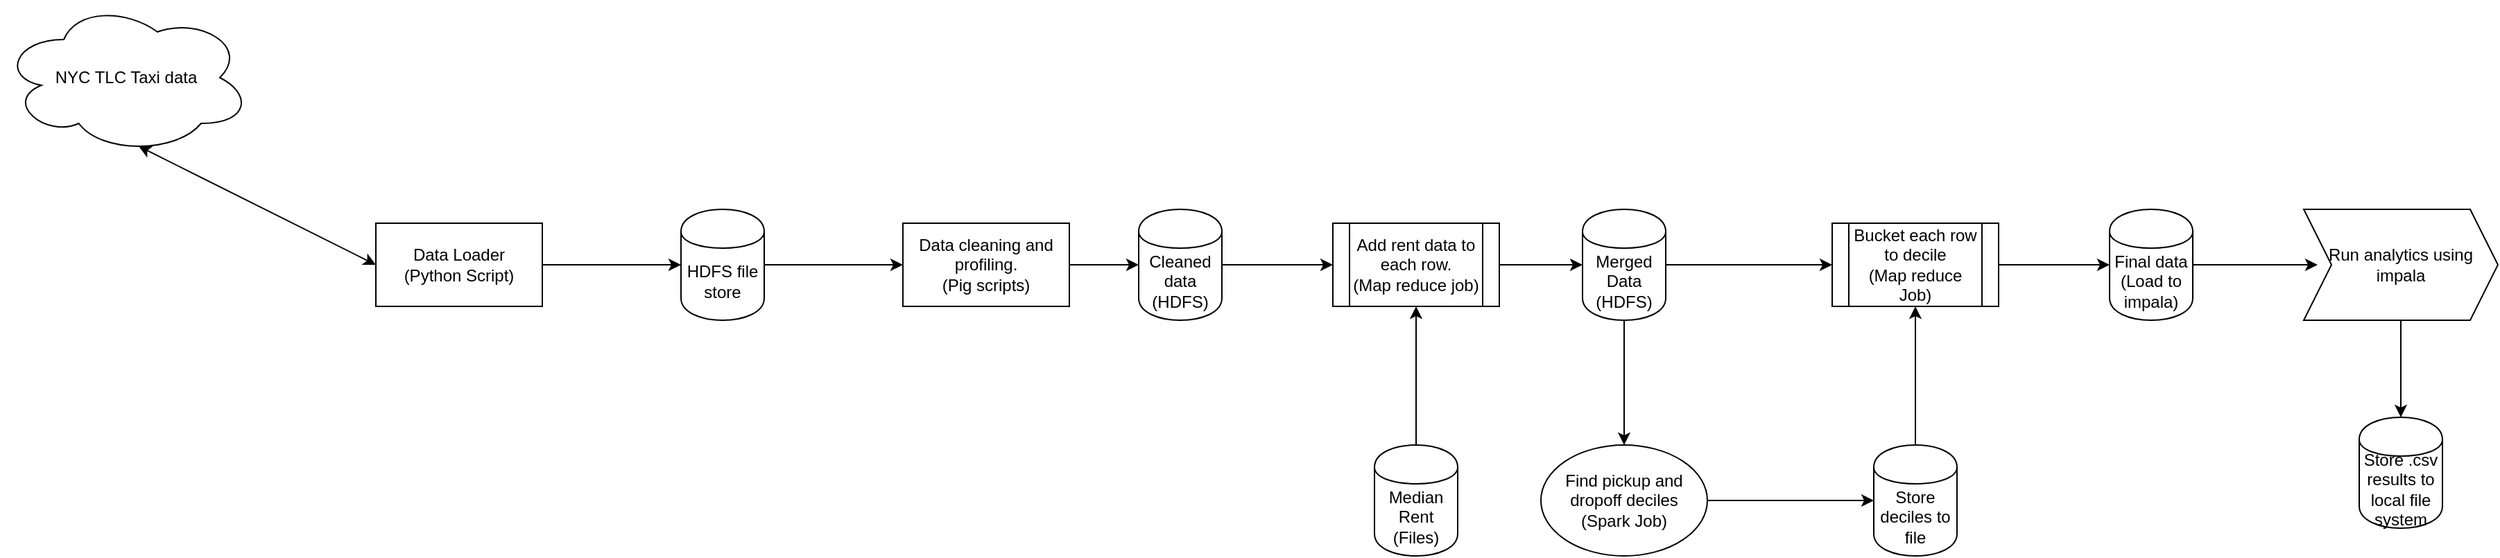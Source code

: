 <mxfile version="12.3.3" type="device" pages="1"><diagram id="qi_vWtlru2D4uMxHamwi" name="Page-1"><mxGraphModel dx="946" dy="534" grid="1" gridSize="10" guides="1" tooltips="1" connect="1" arrows="1" fold="1" page="1" pageScale="1" pageWidth="850" pageHeight="1100" math="0" shadow="0"><root><mxCell id="0"/><mxCell id="1" parent="0"/><mxCell id="cE6YIPOW80vuLfWflALk-1" value="NYC TLC Taxi data" style="ellipse;shape=cloud;whiteSpace=wrap;html=1;" vertex="1" parent="1"><mxGeometry x="20" y="20" width="180" height="110" as="geometry"/></mxCell><mxCell id="cE6YIPOW80vuLfWflALk-2" value="&lt;div&gt;Data Loader&lt;/div&gt;&lt;div&gt;(Python Script)&lt;br&gt;&lt;/div&gt;" style="rounded=0;whiteSpace=wrap;html=1;" vertex="1" parent="1"><mxGeometry x="290" y="180" width="120" height="60" as="geometry"/></mxCell><mxCell id="cE6YIPOW80vuLfWflALk-3" value="" style="endArrow=classic;startArrow=classic;html=1;entryX=0.55;entryY=0.95;entryDx=0;entryDy=0;entryPerimeter=0;exitX=0;exitY=0.5;exitDx=0;exitDy=0;" edge="1" parent="1" source="cE6YIPOW80vuLfWflALk-2" target="cE6YIPOW80vuLfWflALk-1"><mxGeometry width="50" height="50" relative="1" as="geometry"><mxPoint x="20" y="310" as="sourcePoint"/><mxPoint x="70" y="260" as="targetPoint"/></mxGeometry></mxCell><mxCell id="cE6YIPOW80vuLfWflALk-4" value="HDFS file store" style="shape=cylinder;whiteSpace=wrap;html=1;boundedLbl=1;backgroundOutline=1;" vertex="1" parent="1"><mxGeometry x="510" y="170" width="60" height="80" as="geometry"/></mxCell><mxCell id="cE6YIPOW80vuLfWflALk-5" value="" style="endArrow=classic;html=1;entryX=0;entryY=0.5;entryDx=0;entryDy=0;exitX=1;exitY=0.5;exitDx=0;exitDy=0;" edge="1" parent="1" source="cE6YIPOW80vuLfWflALk-2" target="cE6YIPOW80vuLfWflALk-4"><mxGeometry width="50" height="50" relative="1" as="geometry"><mxPoint x="20" y="320" as="sourcePoint"/><mxPoint x="70" y="270" as="targetPoint"/></mxGeometry></mxCell><mxCell id="cE6YIPOW80vuLfWflALk-8" value="&lt;div&gt;Data cleaning and profiling.&lt;/div&gt;&lt;div&gt;(Pig scripts)&lt;br&gt;&lt;/div&gt;" style="rounded=0;whiteSpace=wrap;html=1;" vertex="1" parent="1"><mxGeometry x="670" y="180" width="120" height="60" as="geometry"/></mxCell><mxCell id="cE6YIPOW80vuLfWflALk-9" value="" style="endArrow=classic;html=1;entryX=0;entryY=0.5;entryDx=0;entryDy=0;exitX=1;exitY=0.5;exitDx=0;exitDy=0;" edge="1" parent="1" source="cE6YIPOW80vuLfWflALk-4" target="cE6YIPOW80vuLfWflALk-8"><mxGeometry width="50" height="50" relative="1" as="geometry"><mxPoint x="20" y="460" as="sourcePoint"/><mxPoint x="70" y="410" as="targetPoint"/></mxGeometry></mxCell><mxCell id="cE6YIPOW80vuLfWflALk-10" value="&lt;div&gt;Cleaned data&lt;/div&gt;&lt;div&gt;(HDFS)&lt;br&gt;&lt;/div&gt;" style="shape=cylinder;whiteSpace=wrap;html=1;boundedLbl=1;backgroundOutline=1;" vertex="1" parent="1"><mxGeometry x="840" y="170" width="60" height="80" as="geometry"/></mxCell><mxCell id="cE6YIPOW80vuLfWflALk-11" value="" style="endArrow=classic;html=1;entryX=0;entryY=0.5;entryDx=0;entryDy=0;exitX=1;exitY=0.5;exitDx=0;exitDy=0;" edge="1" parent="1" source="cE6YIPOW80vuLfWflALk-8" target="cE6YIPOW80vuLfWflALk-10"><mxGeometry width="50" height="50" relative="1" as="geometry"><mxPoint x="320" y="460" as="sourcePoint"/><mxPoint x="370" y="410" as="targetPoint"/></mxGeometry></mxCell><mxCell id="cE6YIPOW80vuLfWflALk-12" value="&lt;div&gt;Median Rent&lt;/div&gt;&lt;div&gt;(Files)&lt;br&gt;&lt;/div&gt;" style="shape=cylinder;whiteSpace=wrap;html=1;boundedLbl=1;backgroundOutline=1;" vertex="1" parent="1"><mxGeometry x="1010" y="340" width="60" height="80" as="geometry"/></mxCell><mxCell id="cE6YIPOW80vuLfWflALk-13" value="&lt;div&gt;Add rent data to each row.&lt;/div&gt;&lt;div&gt;(Map reduce job)&lt;br&gt;&lt;/div&gt;" style="shape=process;whiteSpace=wrap;html=1;backgroundOutline=1;" vertex="1" parent="1"><mxGeometry x="980" y="180" width="120" height="60" as="geometry"/></mxCell><mxCell id="cE6YIPOW80vuLfWflALk-14" value="" style="endArrow=classic;html=1;entryX=0;entryY=0.5;entryDx=0;entryDy=0;exitX=1;exitY=0.5;exitDx=0;exitDy=0;" edge="1" parent="1" source="cE6YIPOW80vuLfWflALk-10" target="cE6YIPOW80vuLfWflALk-13"><mxGeometry width="50" height="50" relative="1" as="geometry"><mxPoint x="390" y="490" as="sourcePoint"/><mxPoint x="440" y="440" as="targetPoint"/></mxGeometry></mxCell><mxCell id="cE6YIPOW80vuLfWflALk-15" value="" style="endArrow=classic;html=1;entryX=0.5;entryY=1;entryDx=0;entryDy=0;" edge="1" parent="1" source="cE6YIPOW80vuLfWflALk-12" target="cE6YIPOW80vuLfWflALk-13"><mxGeometry width="50" height="50" relative="1" as="geometry"><mxPoint x="390" y="490" as="sourcePoint"/><mxPoint x="440" y="440" as="targetPoint"/></mxGeometry></mxCell><mxCell id="cE6YIPOW80vuLfWflALk-16" value="" style="endArrow=classic;html=1;exitX=1;exitY=0.5;exitDx=0;exitDy=0;" edge="1" parent="1" source="cE6YIPOW80vuLfWflALk-13" target="cE6YIPOW80vuLfWflALk-17"><mxGeometry width="50" height="50" relative="1" as="geometry"><mxPoint x="590" y="490" as="sourcePoint"/><mxPoint x="1190" y="210" as="targetPoint"/></mxGeometry></mxCell><mxCell id="cE6YIPOW80vuLfWflALk-17" value="&lt;div&gt;Merged Data&lt;/div&gt;&lt;div&gt;(HDFS)&lt;br&gt;&lt;/div&gt;" style="shape=cylinder;whiteSpace=wrap;html=1;boundedLbl=1;backgroundOutline=1;" vertex="1" parent="1"><mxGeometry x="1160" y="170" width="60" height="80" as="geometry"/></mxCell><mxCell id="cE6YIPOW80vuLfWflALk-19" value="" style="endArrow=classic;html=1;exitX=0.5;exitY=1;exitDx=0;exitDy=0;" edge="1" parent="1" source="cE6YIPOW80vuLfWflALk-17" target="cE6YIPOW80vuLfWflALk-20"><mxGeometry width="50" height="50" relative="1" as="geometry"><mxPoint x="630" y="490" as="sourcePoint"/><mxPoint x="1190" y="330" as="targetPoint"/></mxGeometry></mxCell><mxCell id="cE6YIPOW80vuLfWflALk-20" value="&lt;div&gt;Find pickup and dropoff deciles&lt;/div&gt;&lt;div&gt;(Spark Job)&lt;br&gt;&lt;/div&gt;" style="ellipse;whiteSpace=wrap;html=1;" vertex="1" parent="1"><mxGeometry x="1130" y="340" width="120" height="80" as="geometry"/></mxCell><mxCell id="cE6YIPOW80vuLfWflALk-21" value="" style="endArrow=classic;html=1;exitX=1;exitY=0.5;exitDx=0;exitDy=0;" edge="1" parent="1" source="cE6YIPOW80vuLfWflALk-20" target="cE6YIPOW80vuLfWflALk-22"><mxGeometry width="50" height="50" relative="1" as="geometry"><mxPoint x="630" y="490" as="sourcePoint"/><mxPoint x="1350" y="380" as="targetPoint"/></mxGeometry></mxCell><mxCell id="cE6YIPOW80vuLfWflALk-22" value="Store deciles to file" style="shape=cylinder;whiteSpace=wrap;html=1;boundedLbl=1;backgroundOutline=1;" vertex="1" parent="1"><mxGeometry x="1370" y="340" width="60" height="80" as="geometry"/></mxCell><mxCell id="cE6YIPOW80vuLfWflALk-23" value="&lt;div&gt;Bucket each row to decile&lt;/div&gt;&lt;div&gt;(Map reduce Job)&lt;br&gt;&lt;/div&gt;" style="shape=process;whiteSpace=wrap;html=1;backgroundOutline=1;" vertex="1" parent="1"><mxGeometry x="1340" y="180" width="120" height="60" as="geometry"/></mxCell><mxCell id="cE6YIPOW80vuLfWflALk-24" value="" style="endArrow=classic;html=1;entryX=0;entryY=0.5;entryDx=0;entryDy=0;exitX=1;exitY=0.5;exitDx=0;exitDy=0;" edge="1" parent="1" source="cE6YIPOW80vuLfWflALk-17" target="cE6YIPOW80vuLfWflALk-23"><mxGeometry width="50" height="50" relative="1" as="geometry"><mxPoint x="630" y="490" as="sourcePoint"/><mxPoint x="680" y="440" as="targetPoint"/></mxGeometry></mxCell><mxCell id="cE6YIPOW80vuLfWflALk-25" value="" style="endArrow=classic;html=1;entryX=0.5;entryY=1;entryDx=0;entryDy=0;" edge="1" parent="1" source="cE6YIPOW80vuLfWflALk-22" target="cE6YIPOW80vuLfWflALk-23"><mxGeometry width="50" height="50" relative="1" as="geometry"><mxPoint x="1230" y="220" as="sourcePoint"/><mxPoint x="1330" y="220" as="targetPoint"/></mxGeometry></mxCell><mxCell id="cE6YIPOW80vuLfWflALk-26" value="" style="endArrow=classic;html=1;exitX=1;exitY=0.5;exitDx=0;exitDy=0;" edge="1" parent="1" source="cE6YIPOW80vuLfWflALk-23" target="cE6YIPOW80vuLfWflALk-27"><mxGeometry width="50" height="50" relative="1" as="geometry"><mxPoint x="1070" y="490" as="sourcePoint"/><mxPoint x="1560" y="210" as="targetPoint"/></mxGeometry></mxCell><mxCell id="cE6YIPOW80vuLfWflALk-27" value="&lt;div&gt;Final data&lt;/div&gt;&lt;div&gt;(Load to impala)&lt;br&gt;&lt;/div&gt;" style="shape=cylinder;whiteSpace=wrap;html=1;boundedLbl=1;backgroundOutline=1;" vertex="1" parent="1"><mxGeometry x="1540" y="170" width="60" height="80" as="geometry"/></mxCell><mxCell id="cE6YIPOW80vuLfWflALk-28" value="Run analytics using impala" style="shape=step;perimeter=stepPerimeter;whiteSpace=wrap;html=1;fixedSize=1;" vertex="1" parent="1"><mxGeometry x="1680" y="170" width="140" height="80" as="geometry"/></mxCell><mxCell id="cE6YIPOW80vuLfWflALk-29" value="" style="endArrow=classic;html=1;exitX=1;exitY=0.5;exitDx=0;exitDy=0;" edge="1" parent="1" source="cE6YIPOW80vuLfWflALk-27"><mxGeometry width="50" height="50" relative="1" as="geometry"><mxPoint x="1070" y="490" as="sourcePoint"/><mxPoint x="1690" y="210" as="targetPoint"/></mxGeometry></mxCell><mxCell id="cE6YIPOW80vuLfWflALk-30" value="" style="endArrow=classic;html=1;exitX=0.5;exitY=1;exitDx=0;exitDy=0;" edge="1" parent="1" source="cE6YIPOW80vuLfWflALk-28" target="cE6YIPOW80vuLfWflALk-31"><mxGeometry width="50" height="50" relative="1" as="geometry"><mxPoint x="1070" y="490" as="sourcePoint"/><mxPoint x="1750" y="340" as="targetPoint"/></mxGeometry></mxCell><mxCell id="cE6YIPOW80vuLfWflALk-31" value="Store .csv results to local file system" style="shape=cylinder;whiteSpace=wrap;html=1;boundedLbl=1;backgroundOutline=1;" vertex="1" parent="1"><mxGeometry x="1720" y="320" width="60" height="80" as="geometry"/></mxCell></root></mxGraphModel></diagram></mxfile>